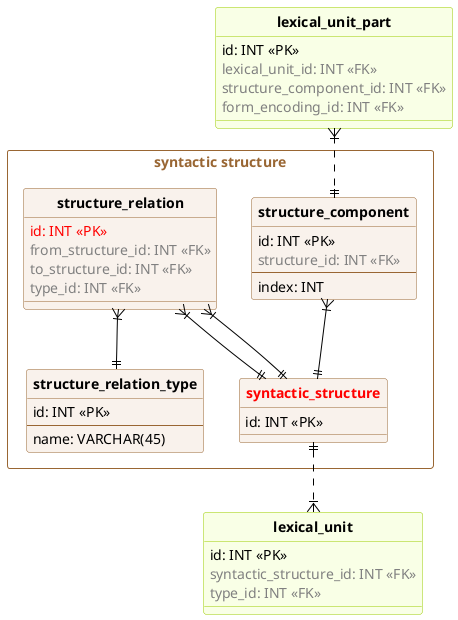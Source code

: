 @startuml ER

skinparam class {
  backgroundColor white
  backgroundColor<<sense>> #e8f5fc
  backgroundColor<<sense_frame>> #f9ecf9
  backgroundColor<<lexical_unit>> #f9ffe6
  backgroundColor<<syntactic_structure>> #f9f2ec
  backgroundColor<<morphological>> #e6ffe6
  backgroundColor<<example>> #ffffe6
  backgroundColor<<feature>> #f2f2f2
  backgroundColor<<multilingual>> #ffe6e6
  backgroundColor<<connections>> #fff0e6
  borderColor black
  borderColor<<sense>> #5FB8EC
  borderColor<<sense_frame>> #d477d4
  borderColor<<lexical_unit>> #9ccc00
  borderColor<<syntactic_structure>> #996633
  borderColor<<morphological>> #00b300
  borderColor<<example>> #cccc00
  borderColor<<feature>> #737373
  borderColor<<multilingual>> #b30000
  borderColor<<connections>> #e65c00
  arrowColor black
}

skinparam rectangle {
  backgroundColor white
  borderColor<<sense>> #5FB8EC
  borderColor<<sense_frame>> #d477d4
  borderColor<<lexical_unit>> #9ccc00
  borderColor<<syntactic_structure>> #996633
  borderColor<<morphological>> #00b300
  borderColor<<example>> #cccc00
  borderColor<<feature>> #737373
  borderColor<<multilingual>> #b30000
  borderColor<<connections>> #e65c00
}

skinparam backgroundcolor transparent
'left to right direction
hide circle
hide stereotype
'hide members

rectangle "<color:#996633>syntactic structure" <<syntactic_structure>> {
  entity "<color:red><U+0020>**syntactic_structure** " as syntactic_structure <<syntactic_structure>> {
    id: INT <<PK>>
  }

  entity "<U+0020>**structure_component** " as structure_component <<syntactic_structure>> {
    id: INT <<PK>>
    <color:#gray>structure_id: INT <<FK>>
    --
    index: INT
  }

  entity "<U+0020>**structure_relation_type** " as structure_relation_type <<syntactic_structure>> {
    id: INT <<PK>>
    --
    name: VARCHAR(45)
  }

  entity "<U+0020>**structure_relation** " as structure_relation <<syntactic_structure>> {
    <color:red>id: INT <<PK>>
    <color:#gray>from_structure_id: INT <<FK>>
    <color:#gray>to_structure_id: INT <<FK>>
    <color:#gray>type_id: INT <<FK>>
  }

  structure_component }|--|| syntactic_structure

  structure_relation }|--|| structure_relation_type
  structure_relation }|--|| syntactic_structure
  structure_relation }|--|| syntactic_structure
}

entity "<U+0020>**lexical_unit** " as lexical_unit <<lexical_unit>> {
  id: INT <<PK>>
  <color:#gray>syntactic_structure_id: INT <<FK>>
  <color:#gray>type_id: INT <<FK>>
}

entity "<U+0020>**lexical_unit_part** " as lexical_unit_part <<lexical_unit>> {
  id: INT <<PK>>
  <color:#gray>lexical_unit_id: INT <<FK>>
  <color:#gray>structure_component_id: INT <<FK>>
  <color:#gray>form_encoding_id: INT <<FK>>
}

lexical_unit_part }|..|| structure_component

lexical_unit }|.up.|| syntactic_structure

@enduml